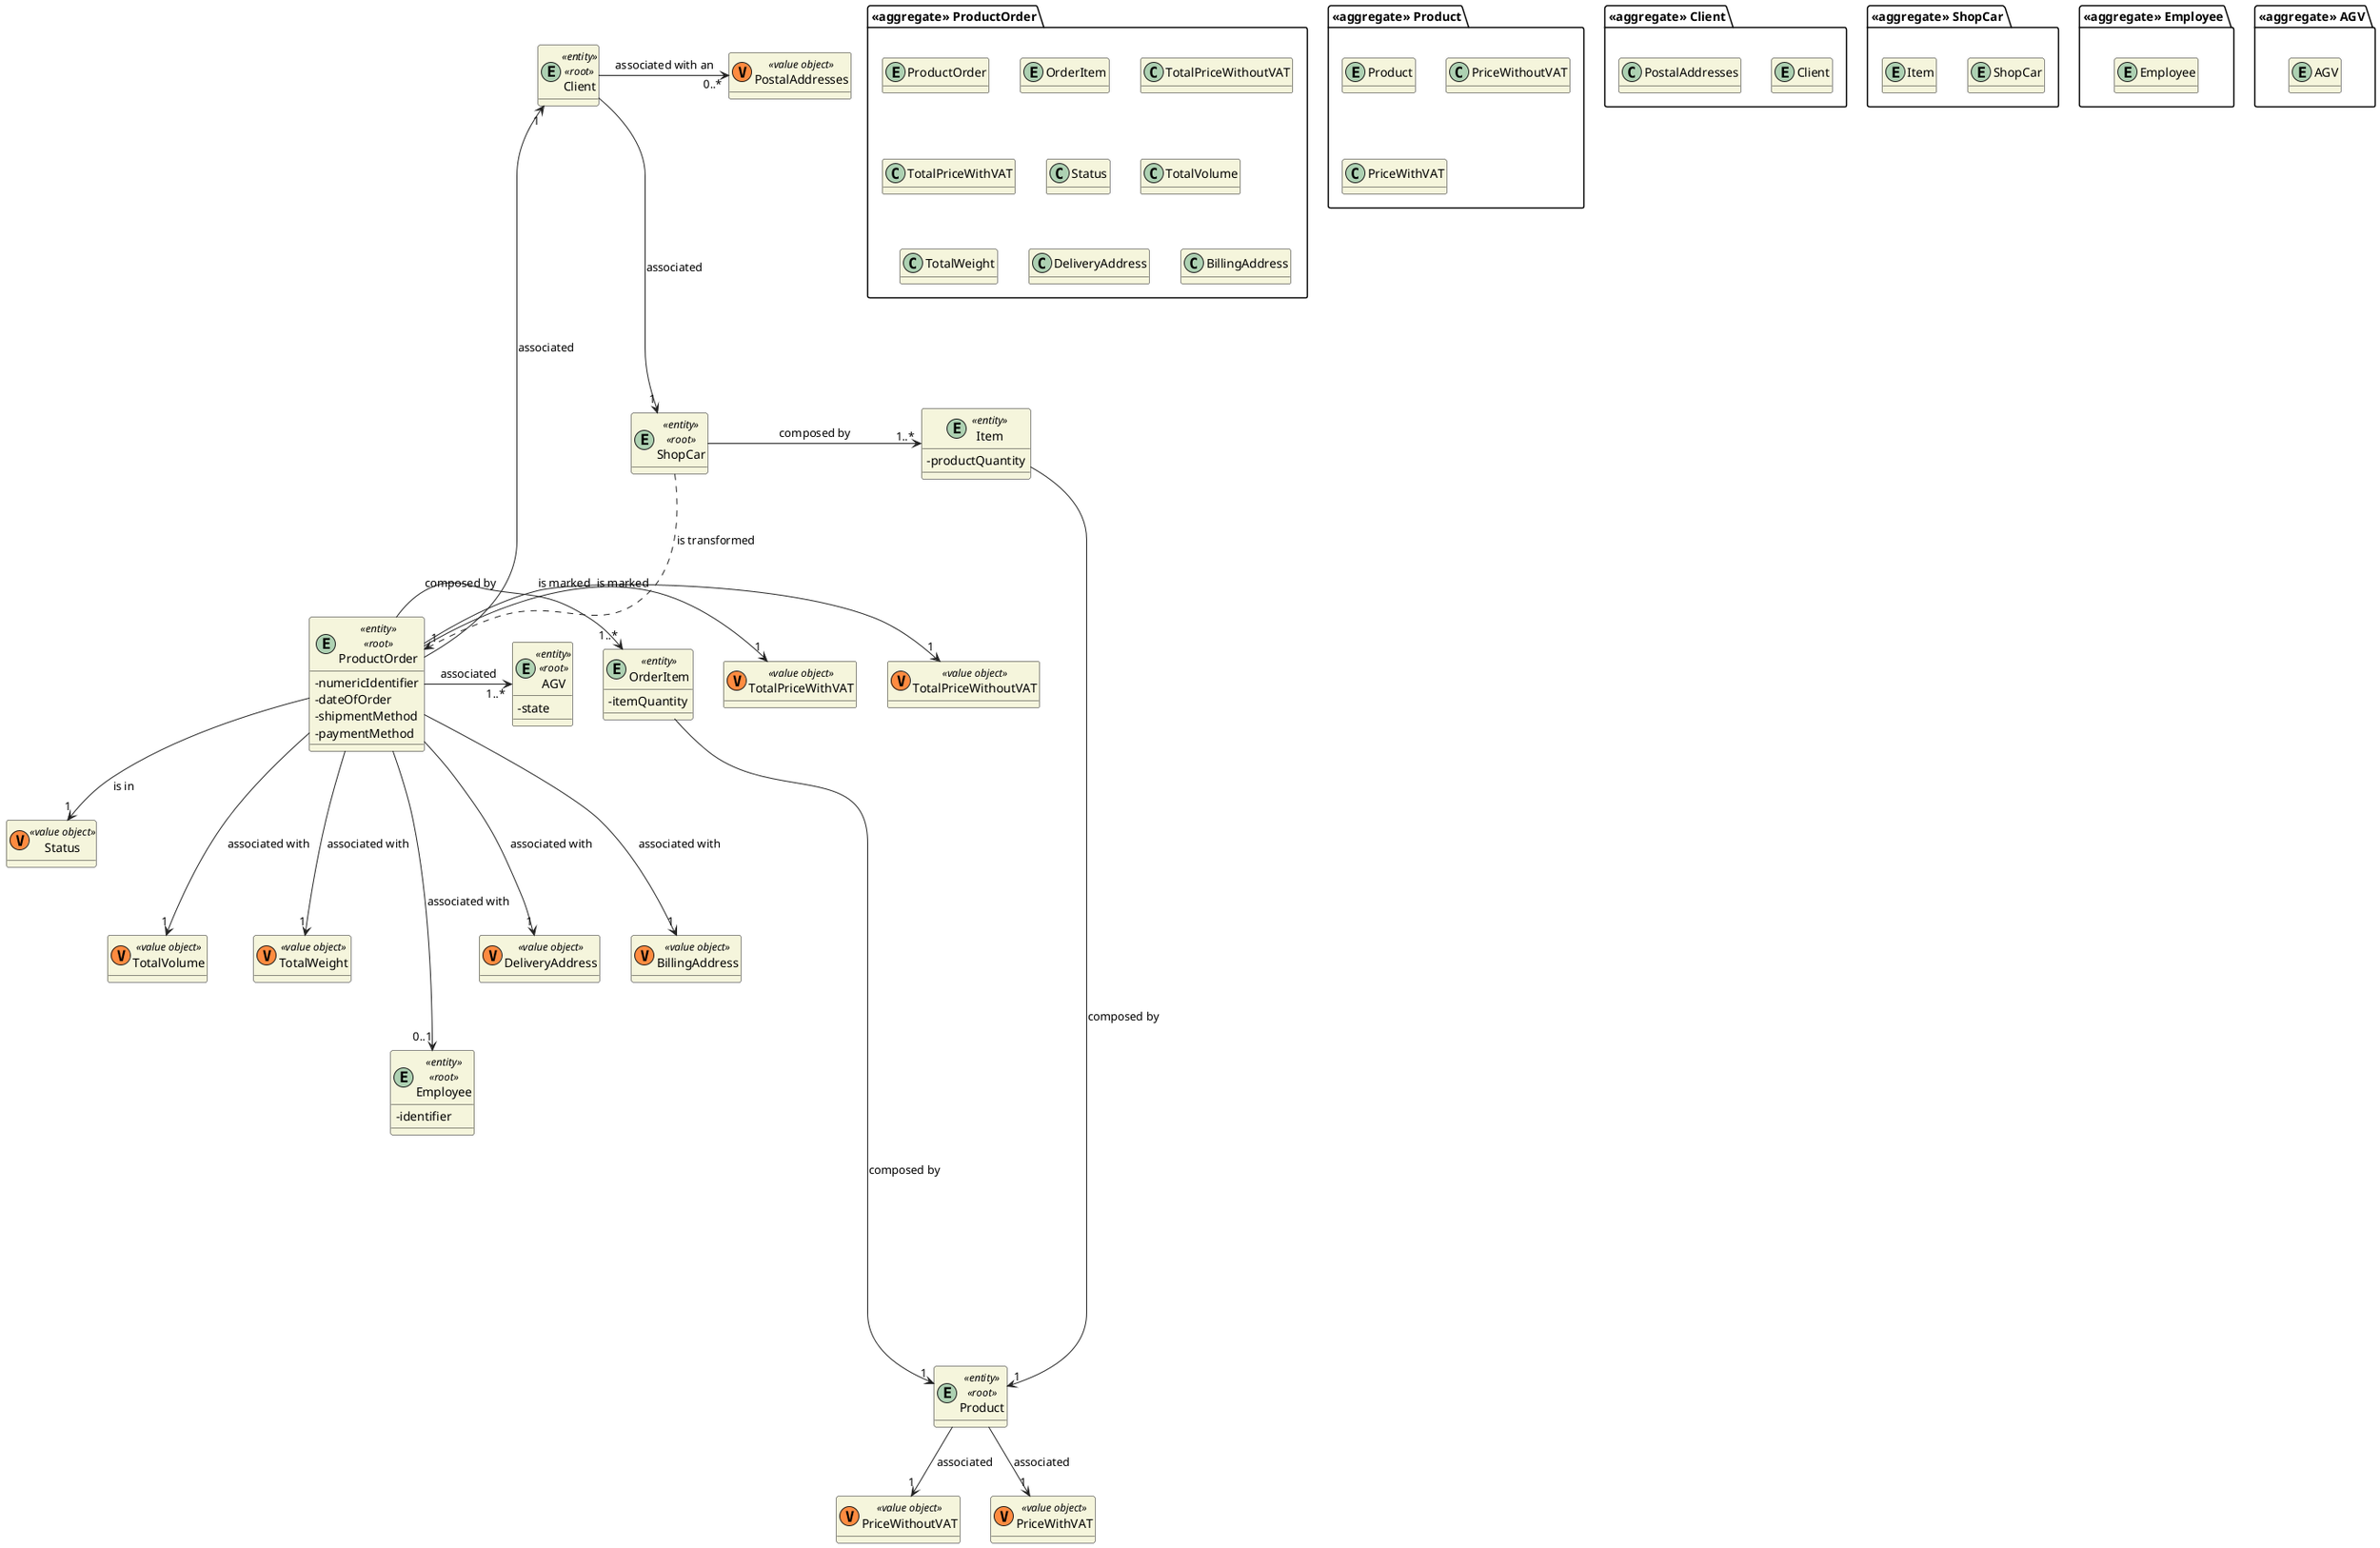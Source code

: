 @startuml
'https://plantuml.com/class-diagram

skinparam classAttributeIconSize 0
hide empty attributes
skinparam classBackgroundColor beige
skinparam ArrowColor #222222

package "<<aggregate>> ProductOrder"{
    entity ProductOrder
    entity OrderItem
    class TotalPriceWithoutVAT
    class TotalPriceWithVAT
    class Status
    class TotalVolume
    class TotalWeight
    class DeliveryAddress
    class BillingAddress
}

entity ProductOrder <<entity>> <<root>> {
- numericIdentifier
- dateOfOrder
- shipmentMethod
- paymentMethod

}

entity OrderItem <<entity>> {
    -itemQuantity
}

class TotalPriceWithoutVAT <<(V,#FF8B40) value object>> {}
class TotalPriceWithVAT <<(V,#FF8B40) value object>> {}
class DeliveryAddress <<(V,#FF8B40) value object>> {}
class BillingAddress <<(V,#FF8B40) value object>> {}
class Status <<(V,#FF8B40) value object>> {}
class TotalVolume <<(V,#FF8B40) value object>> {}
class TotalWeight <<(V,#FF8B40) value object>> {}

package "<<aggregate>> Client" {
    entity Client
    class PostalAddresses
}

entity Client <<entity>> <<root>> {

}
class PostalAddresses <<(V,#FF8B40) value object>> {}

entity Client <<entity>> <<root>> {

}
package "<<aggregate>> ShopCar"{
    entity ShopCar
    entity Item
}

entity ShopCar <<entity>> <<root>>{

}
entity Item <<entity>> {
    -productQuantity

}
package "<<aggregate>> Product"{
     entity Product
     class PriceWithoutVAT
     class PriceWithVAT

}

entity Product <<entity>> <<root>> {

}

class PriceWithoutVAT <<(V,#FF8B40) value object>> {}
class PriceWithVAT <<(V,#FF8B40) value object>> {}

package "<<aggregate>> Employee" {
    entity Employee
}

entity Employee <<entity>> <<root>> {
    -identifier
}

package "<<aggregate>> AGV" {
    entity AGV

}

entity AGV <<entity>> <<root>> {
    -state
}

Client -----> "1" ShopCar : associated
ProductOrder -----> "1" Client : associated
Client -> "0..*" PostalAddresses: associated with an
ShopCar ...> "1" ProductOrder : is transformed
Product --> "1" PriceWithoutVAT: associated
Product --> "1" PriceWithVAT: associated
Item --> "1" Product : composed by
ProductOrder -> "1" TotalPriceWithoutVAT : is marked
ProductOrder -> "1" TotalPriceWithVAT : is marked
ShopCar -> "1..*" Item : composed by
ProductOrder ----> "0..1" Employee : associated with
ProductOrder --> "1" Status : is in
ProductOrder ---> "1" TotalVolume : associated with
ProductOrder ---> "1" TotalWeight : associated with
ProductOrder ---> "1" DeliveryAddress : associated with
ProductOrder ---> "1" BillingAddress : associated with
ProductOrder -> "1..*" OrderItem : composed by
OrderItem --------> "1" Product : composed by

ProductOrder -> "1..*" AGV : associated
@enduml
